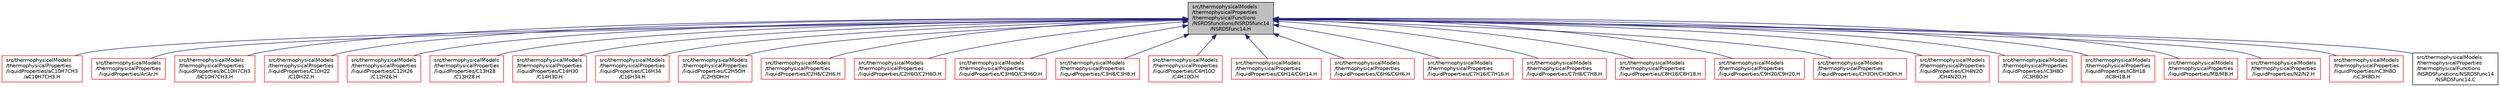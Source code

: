 digraph "src/thermophysicalModels/thermophysicalProperties/thermophysicalFunctions/NSRDSfunctions/NSRDSfunc14/NSRDSfunc14.H"
{
  bgcolor="transparent";
  edge [fontname="Helvetica",fontsize="10",labelfontname="Helvetica",labelfontsize="10"];
  node [fontname="Helvetica",fontsize="10",shape=record];
  Node1 [label="src/thermophysicalModels\l/thermophysicalProperties\l/thermophysicalFunctions\l/NSRDSfunctions/NSRDSfunc14\l/NSRDSfunc14.H",height=0.2,width=0.4,color="black", fillcolor="grey75", style="filled" fontcolor="black"];
  Node1 -> Node2 [dir="back",color="midnightblue",fontsize="10",style="solid",fontname="Helvetica"];
  Node2 [label="src/thermophysicalModels\l/thermophysicalProperties\l/liquidProperties/aC10H7CH3\l/aC10H7CH3.H",height=0.2,width=0.4,color="red",URL="$aC10H7CH3_8H.html"];
  Node1 -> Node3 [dir="back",color="midnightblue",fontsize="10",style="solid",fontname="Helvetica"];
  Node3 [label="src/thermophysicalModels\l/thermophysicalProperties\l/liquidProperties/Ar/Ar.H",height=0.2,width=0.4,color="red",URL="$Ar_8H.html"];
  Node1 -> Node4 [dir="back",color="midnightblue",fontsize="10",style="solid",fontname="Helvetica"];
  Node4 [label="src/thermophysicalModels\l/thermophysicalProperties\l/liquidProperties/bC10H7CH3\l/bC10H7CH3.H",height=0.2,width=0.4,color="red",URL="$bC10H7CH3_8H.html"];
  Node1 -> Node5 [dir="back",color="midnightblue",fontsize="10",style="solid",fontname="Helvetica"];
  Node5 [label="src/thermophysicalModels\l/thermophysicalProperties\l/liquidProperties/C10H22\l/C10H22.H",height=0.2,width=0.4,color="red",URL="$C10H22_8H.html"];
  Node1 -> Node6 [dir="back",color="midnightblue",fontsize="10",style="solid",fontname="Helvetica"];
  Node6 [label="src/thermophysicalModels\l/thermophysicalProperties\l/liquidProperties/C12H26\l/C12H26.H",height=0.2,width=0.4,color="red",URL="$C12H26_8H.html"];
  Node1 -> Node7 [dir="back",color="midnightblue",fontsize="10",style="solid",fontname="Helvetica"];
  Node7 [label="src/thermophysicalModels\l/thermophysicalProperties\l/liquidProperties/C13H28\l/C13H28.H",height=0.2,width=0.4,color="red",URL="$C13H28_8H.html"];
  Node1 -> Node8 [dir="back",color="midnightblue",fontsize="10",style="solid",fontname="Helvetica"];
  Node8 [label="src/thermophysicalModels\l/thermophysicalProperties\l/liquidProperties/C14H30\l/C14H30.H",height=0.2,width=0.4,color="red",URL="$C14H30_8H.html"];
  Node1 -> Node9 [dir="back",color="midnightblue",fontsize="10",style="solid",fontname="Helvetica"];
  Node9 [label="src/thermophysicalModels\l/thermophysicalProperties\l/liquidProperties/C16H34\l/C16H34.H",height=0.2,width=0.4,color="red",URL="$C16H34_8H.html"];
  Node1 -> Node10 [dir="back",color="midnightblue",fontsize="10",style="solid",fontname="Helvetica"];
  Node10 [label="src/thermophysicalModels\l/thermophysicalProperties\l/liquidProperties/C2H5OH\l/C2H5OH.H",height=0.2,width=0.4,color="red",URL="$C2H5OH_8H.html"];
  Node1 -> Node11 [dir="back",color="midnightblue",fontsize="10",style="solid",fontname="Helvetica"];
  Node11 [label="src/thermophysicalModels\l/thermophysicalProperties\l/liquidProperties/C2H6/C2H6.H",height=0.2,width=0.4,color="red",URL="$C2H6_8H.html"];
  Node1 -> Node12 [dir="back",color="midnightblue",fontsize="10",style="solid",fontname="Helvetica"];
  Node12 [label="src/thermophysicalModels\l/thermophysicalProperties\l/liquidProperties/C2H6O/C2H6O.H",height=0.2,width=0.4,color="red",URL="$C2H6O_8H.html"];
  Node1 -> Node13 [dir="back",color="midnightblue",fontsize="10",style="solid",fontname="Helvetica"];
  Node13 [label="src/thermophysicalModels\l/thermophysicalProperties\l/liquidProperties/C3H6O/C3H6O.H",height=0.2,width=0.4,color="red",URL="$C3H6O_8H.html"];
  Node1 -> Node14 [dir="back",color="midnightblue",fontsize="10",style="solid",fontname="Helvetica"];
  Node14 [label="src/thermophysicalModels\l/thermophysicalProperties\l/liquidProperties/C3H8/C3H8.H",height=0.2,width=0.4,color="red",URL="$C3H8_8H.html"];
  Node1 -> Node15 [dir="back",color="midnightblue",fontsize="10",style="solid",fontname="Helvetica"];
  Node15 [label="src/thermophysicalModels\l/thermophysicalProperties\l/liquidProperties/C4H10O\l/C4H10O.H",height=0.2,width=0.4,color="red",URL="$C4H10O_8H.html"];
  Node1 -> Node16 [dir="back",color="midnightblue",fontsize="10",style="solid",fontname="Helvetica"];
  Node16 [label="src/thermophysicalModels\l/thermophysicalProperties\l/liquidProperties/C6H14/C6H14.H",height=0.2,width=0.4,color="red",URL="$C6H14_8H.html"];
  Node1 -> Node17 [dir="back",color="midnightblue",fontsize="10",style="solid",fontname="Helvetica"];
  Node17 [label="src/thermophysicalModels\l/thermophysicalProperties\l/liquidProperties/C6H6/C6H6.H",height=0.2,width=0.4,color="red",URL="$C6H6_8H.html"];
  Node1 -> Node18 [dir="back",color="midnightblue",fontsize="10",style="solid",fontname="Helvetica"];
  Node18 [label="src/thermophysicalModels\l/thermophysicalProperties\l/liquidProperties/C7H16/C7H16.H",height=0.2,width=0.4,color="red",URL="$C7H16_8H.html"];
  Node1 -> Node19 [dir="back",color="midnightblue",fontsize="10",style="solid",fontname="Helvetica"];
  Node19 [label="src/thermophysicalModels\l/thermophysicalProperties\l/liquidProperties/C7H8/C7H8.H",height=0.2,width=0.4,color="red",URL="$C7H8_8H.html"];
  Node1 -> Node20 [dir="back",color="midnightblue",fontsize="10",style="solid",fontname="Helvetica"];
  Node20 [label="src/thermophysicalModels\l/thermophysicalProperties\l/liquidProperties/C8H18/C8H18.H",height=0.2,width=0.4,color="red",URL="$C8H18_8H.html"];
  Node1 -> Node21 [dir="back",color="midnightblue",fontsize="10",style="solid",fontname="Helvetica"];
  Node21 [label="src/thermophysicalModels\l/thermophysicalProperties\l/liquidProperties/C9H20/C9H20.H",height=0.2,width=0.4,color="red",URL="$C9H20_8H.html"];
  Node1 -> Node22 [dir="back",color="midnightblue",fontsize="10",style="solid",fontname="Helvetica"];
  Node22 [label="src/thermophysicalModels\l/thermophysicalProperties\l/liquidProperties/CH3OH/CH3OH.H",height=0.2,width=0.4,color="red",URL="$CH3OH_8H.html"];
  Node1 -> Node23 [dir="back",color="midnightblue",fontsize="10",style="solid",fontname="Helvetica"];
  Node23 [label="src/thermophysicalModels\l/thermophysicalProperties\l/liquidProperties/CH4N2O\l/CH4N2O.H",height=0.2,width=0.4,color="red",URL="$CH4N2O_8H.html"];
  Node1 -> Node24 [dir="back",color="midnightblue",fontsize="10",style="solid",fontname="Helvetica"];
  Node24 [label="src/thermophysicalModels\l/thermophysicalProperties\l/liquidProperties/iC3H8O\l/iC3H8O.H",height=0.2,width=0.4,color="red",URL="$iC3H8O_8H.html"];
  Node1 -> Node25 [dir="back",color="midnightblue",fontsize="10",style="solid",fontname="Helvetica"];
  Node25 [label="src/thermophysicalModels\l/thermophysicalProperties\l/liquidProperties/IC8H18\l/IC8H18.H",height=0.2,width=0.4,color="red",URL="$IC8H18_8H.html"];
  Node1 -> Node26 [dir="back",color="midnightblue",fontsize="10",style="solid",fontname="Helvetica"];
  Node26 [label="src/thermophysicalModels\l/thermophysicalProperties\l/liquidProperties/MB/MB.H",height=0.2,width=0.4,color="red",URL="$MB_8H.html"];
  Node1 -> Node27 [dir="back",color="midnightblue",fontsize="10",style="solid",fontname="Helvetica"];
  Node27 [label="src/thermophysicalModels\l/thermophysicalProperties\l/liquidProperties/N2/N2.H",height=0.2,width=0.4,color="red",URL="$N2_8H.html"];
  Node1 -> Node28 [dir="back",color="midnightblue",fontsize="10",style="solid",fontname="Helvetica"];
  Node28 [label="src/thermophysicalModels\l/thermophysicalProperties\l/liquidProperties/nC3H8O\l/nC3H8O.H",height=0.2,width=0.4,color="red",URL="$nC3H8O_8H.html"];
  Node1 -> Node29 [dir="back",color="midnightblue",fontsize="10",style="solid",fontname="Helvetica"];
  Node29 [label="src/thermophysicalModels\l/thermophysicalProperties\l/thermophysicalFunctions\l/NSRDSfunctions/NSRDSfunc14\l/NSRDSfunc14.C",height=0.2,width=0.4,color="black",URL="$NSRDSfunc14_8C.html"];
}
